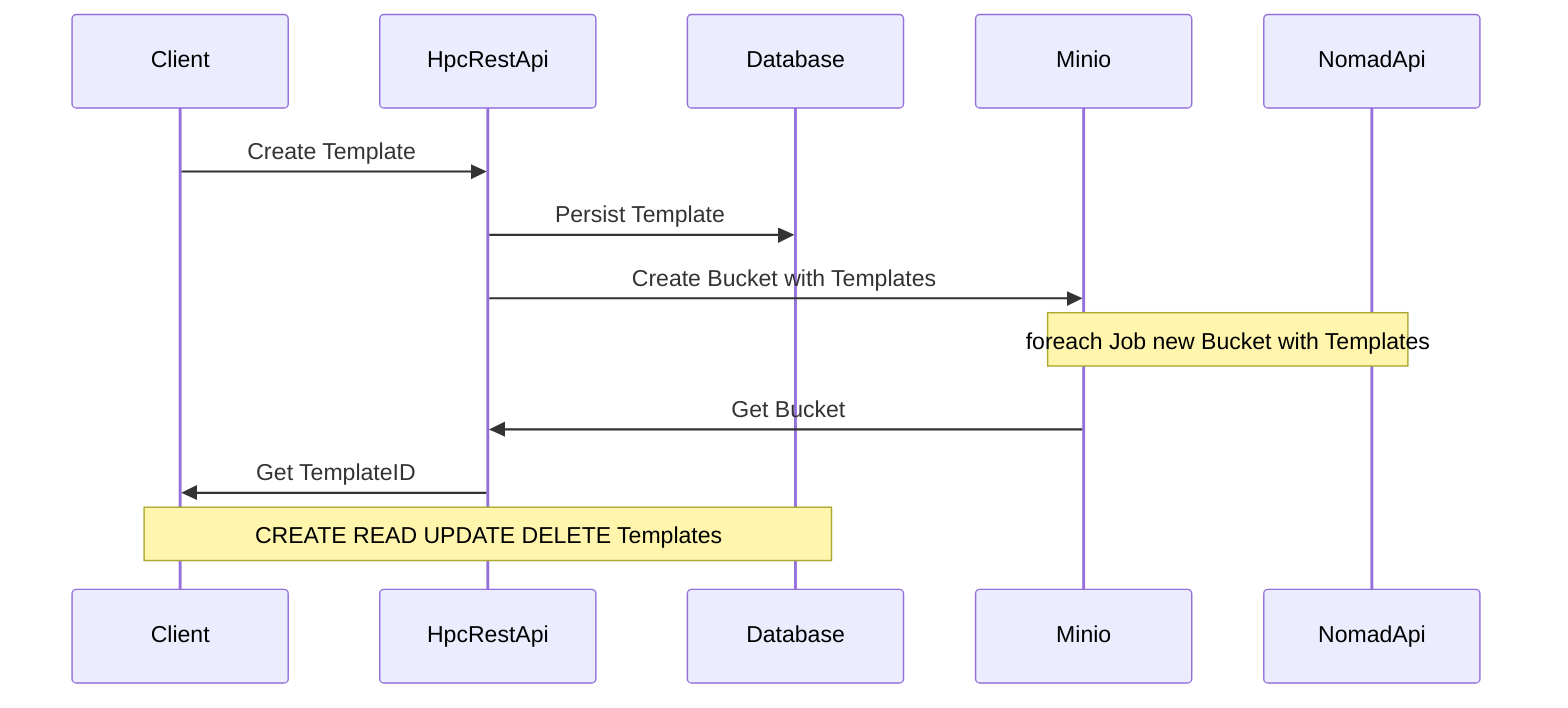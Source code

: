 sequenceDiagram
    participant Client
    participant HpcRestApi
    participant Database
    participant Minio
    participant NomadApi
    Client->>HpcRestApi: Create Template
    HpcRestApi->>Database: Persist Template
    HpcRestApi->>Minio: Create Bucket with Templates
    Note over Minio, NomadApi: foreach Job new Bucket with Templates
    Minio->>HpcRestApi: Get Bucket
    HpcRestApi->>Client: Get TemplateID
    Note over Client,Database: CREATE READ UPDATE DELETE Templates